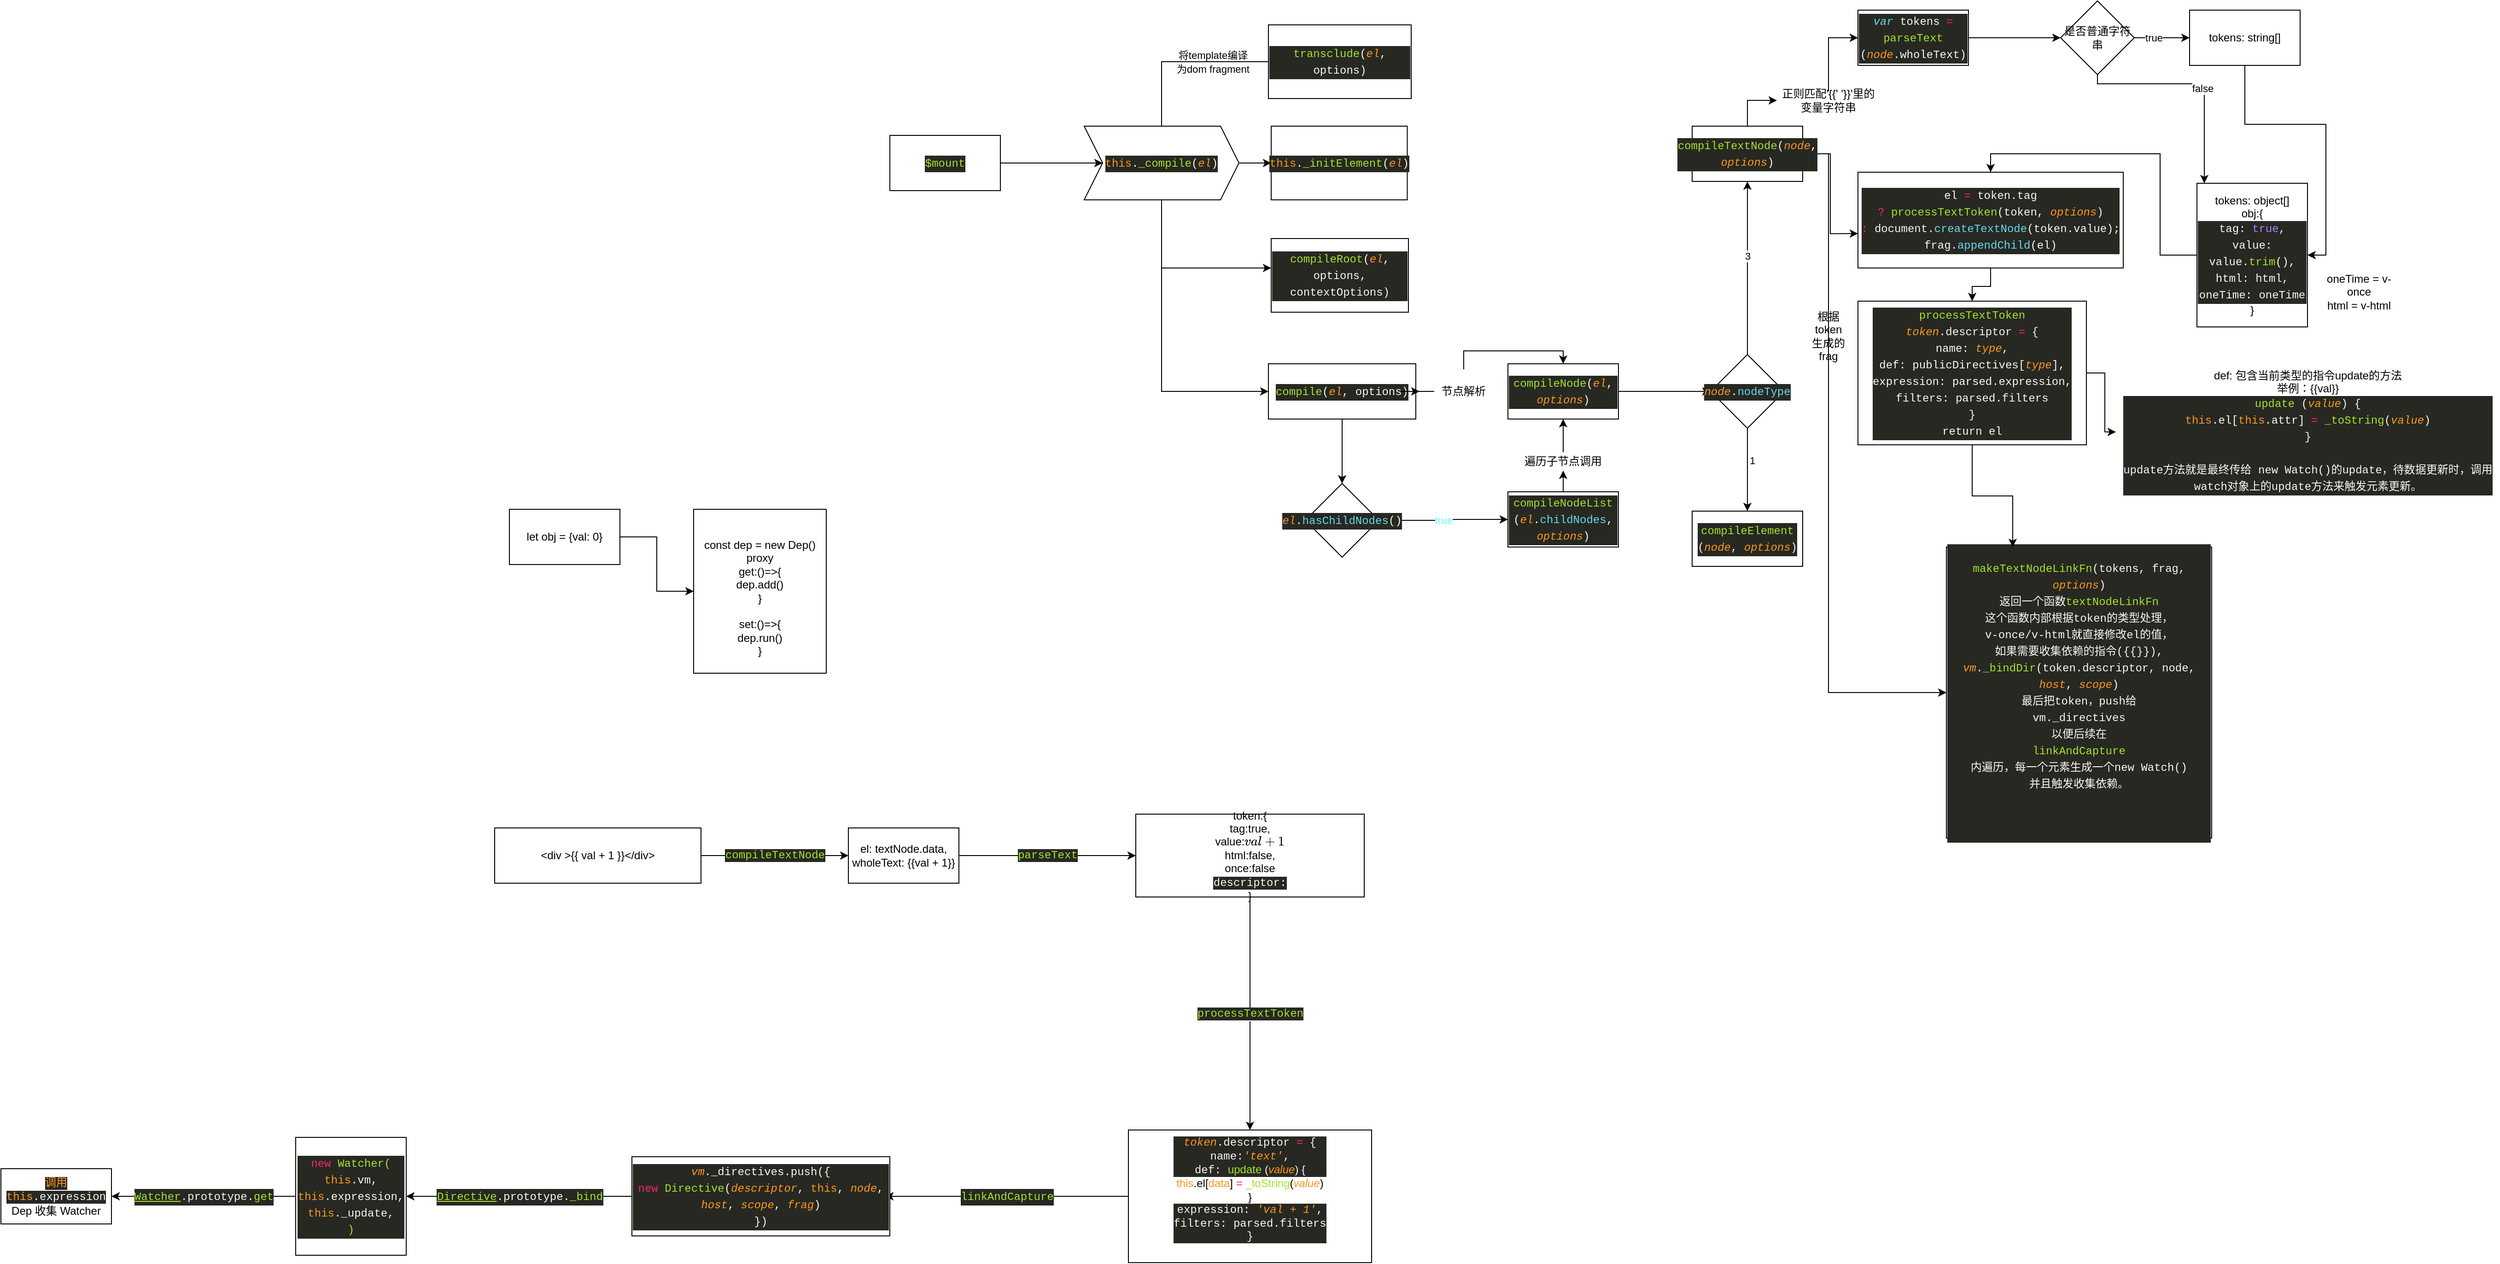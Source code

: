 <mxfile version="13.10.0" type="embed">
    <diagram id="cSnHNbQG6Irh7T65kbn5" name="第 1 页">
        <mxGraphModel dx="3856" dy="860" grid="1" gridSize="8" guides="1" tooltips="1" connect="1" arrows="1" fold="1" page="1" pageScale="1" pageWidth="827" pageHeight="1169" math="0" shadow="0">
            <root>
                <mxCell id="0"/>
                <mxCell id="1" parent="0"/>
                <mxCell id="6" value="" style="edgeStyle=orthogonalEdgeStyle;rounded=0;orthogonalLoop=1;jettySize=auto;html=1;" parent="1" source="4" target="5" edge="1">
                    <mxGeometry relative="1" as="geometry"/>
                </mxCell>
                <mxCell id="4" value="&lt;div style=&quot;color: rgb(248 , 248 , 242) ; background-color: rgb(39 , 40 , 34) ; font-family: &amp;#34;menlo&amp;#34; , &amp;#34;monaco&amp;#34; , &amp;#34;courier new&amp;#34; , monospace ; line-height: 18px&quot;&gt;&lt;span style=&quot;color: #a6e22e&quot;&gt;$mount&lt;/span&gt;&lt;/div&gt;" style="rounded=0;whiteSpace=wrap;html=1;" parent="1" vertex="1">
                    <mxGeometry x="-827" y="168" width="120" height="60" as="geometry"/>
                </mxCell>
                <mxCell id="16" value="" style="edgeStyle=orthogonalEdgeStyle;rounded=0;orthogonalLoop=1;jettySize=auto;html=1;entryX=0.5;entryY=0;entryDx=0;entryDy=0;" parent="1" source="5" target="7" edge="1">
                    <mxGeometry relative="1" as="geometry">
                        <Array as="points">
                            <mxPoint x="-532" y="88"/>
                        </Array>
                    </mxGeometry>
                </mxCell>
                <mxCell id="19" value="" style="edgeStyle=orthogonalEdgeStyle;rounded=0;orthogonalLoop=1;jettySize=auto;html=1;" parent="1" source="5" target="12" edge="1">
                    <mxGeometry relative="1" as="geometry">
                        <Array as="points">
                            <mxPoint x="-532" y="312"/>
                        </Array>
                    </mxGeometry>
                </mxCell>
                <mxCell id="29" style="edgeStyle=orthogonalEdgeStyle;rounded=0;orthogonalLoop=1;jettySize=auto;html=1;entryX=0;entryY=0.5;entryDx=0;entryDy=0;" parent="1" source="5" target="28" edge="1">
                    <mxGeometry relative="1" as="geometry">
                        <mxPoint x="-532" y="448" as="targetPoint"/>
                        <Array as="points">
                            <mxPoint x="-532" y="446"/>
                        </Array>
                    </mxGeometry>
                </mxCell>
                <mxCell id="31" style="edgeStyle=orthogonalEdgeStyle;rounded=0;orthogonalLoop=1;jettySize=auto;html=1;exitX=1;exitY=0.5;exitDx=0;exitDy=0;entryX=0;entryY=0.5;entryDx=0;entryDy=0;" parent="1" source="5" target="10" edge="1">
                    <mxGeometry relative="1" as="geometry"/>
                </mxCell>
                <mxCell id="5" value="&lt;div style=&quot;color: rgb(248 , 248 , 242) ; background-color: rgb(39 , 40 , 34) ; font-family: &amp;#34;menlo&amp;#34; , &amp;#34;monaco&amp;#34; , &amp;#34;courier new&amp;#34; , monospace ; line-height: 18px&quot;&gt;&lt;span style=&quot;color: #fd971f&quot;&gt;this&lt;/span&gt;.&lt;span style=&quot;color: #a6e22e&quot;&gt;_compile&lt;/span&gt;(&lt;span style=&quot;color: #fd971f ; font-style: italic&quot;&gt;el&lt;/span&gt;)&lt;/div&gt;" style="shape=step;perimeter=stepPerimeter;whiteSpace=wrap;html=1;fixedSize=1;rounded=0;align=center;" parent="1" vertex="1">
                    <mxGeometry x="-616" y="158" width="168" height="80" as="geometry"/>
                </mxCell>
                <mxCell id="7" value="&lt;div style=&quot;color: rgb(248 , 248 , 242) ; background-color: rgb(39 , 40 , 34) ; font-family: &amp;#34;menlo&amp;#34; , &amp;#34;monaco&amp;#34; , &amp;#34;courier new&amp;#34; , monospace ; line-height: 18px&quot;&gt;&lt;span style=&quot;color: #a6e22e&quot;&gt;transclude&lt;/span&gt;(&lt;span style=&quot;color: #fd971f ; font-style: italic&quot;&gt;el&lt;/span&gt;, options)&lt;/div&gt;" style="shape=step;perimeter=stepPerimeter;whiteSpace=wrap;html=1;fixedSize=1;rounded=0;size=-3;" parent="1" vertex="1">
                    <mxGeometry x="-416" y="48" width="155" height="80" as="geometry"/>
                </mxCell>
                <mxCell id="10" value="&lt;div style=&quot;color: rgb(248 , 248 , 242) ; background-color: rgb(39 , 40 , 34) ; font-family: &amp;#34;menlo&amp;#34; , &amp;#34;monaco&amp;#34; , &amp;#34;courier new&amp;#34; , monospace ; line-height: 18px&quot;&gt;&lt;span style=&quot;color: #fd971f&quot;&gt;this&lt;/span&gt;.&lt;span style=&quot;color: #a6e22e&quot;&gt;_initElement&lt;/span&gt;(&lt;span style=&quot;color: #fd971f ; font-style: italic&quot;&gt;el&lt;/span&gt;)&lt;/div&gt;" style="shape=step;perimeter=stepPerimeter;whiteSpace=wrap;html=1;fixedSize=1;rounded=0;size=-4.25;" parent="1" vertex="1">
                    <mxGeometry x="-413" y="158" width="147.75" height="80" as="geometry"/>
                </mxCell>
                <mxCell id="12" value="&lt;meta charset=&quot;utf-8&quot;&gt;&lt;div style=&quot;color: rgb(248, 248, 242); background-color: rgb(39, 40, 34); font-family: menlo, monaco, &amp;quot;courier new&amp;quot;, monospace; font-weight: normal; font-size: 12px; line-height: 18px;&quot;&gt;&lt;div&gt;&lt;span style=&quot;color: #a6e22e&quot;&gt;compileRoot&lt;/span&gt;&lt;span style=&quot;color: #f8f8f2&quot;&gt;(&lt;/span&gt;&lt;span style=&quot;color: #fd971f ; font-style: italic&quot;&gt;el&lt;/span&gt;&lt;span style=&quot;color: #f8f8f2&quot;&gt;, &lt;/span&gt;&lt;span style=&quot;color: #f8f8f2&quot;&gt;options&lt;/span&gt;&lt;span style=&quot;color: #f8f8f2&quot;&gt;, &lt;/span&gt;&lt;span style=&quot;color: #f8f8f2&quot;&gt;contextOptions&lt;/span&gt;&lt;span style=&quot;color: #f8f8f2&quot;&gt;)&lt;/span&gt;&lt;/div&gt;&lt;/div&gt;" style="shape=step;perimeter=stepPerimeter;whiteSpace=wrap;html=1;fixedSize=1;rounded=0;size=-12.25;" parent="1" vertex="1">
                    <mxGeometry x="-413" y="280" width="149" height="80" as="geometry"/>
                </mxCell>
                <mxCell id="33" value="" style="edgeStyle=orthogonalEdgeStyle;rounded=0;orthogonalLoop=1;jettySize=auto;html=1;" parent="1" source="43" target="32" edge="1">
                    <mxGeometry relative="1" as="geometry">
                        <Array as="points">
                            <mxPoint x="-204" y="402"/>
                            <mxPoint x="-96" y="402"/>
                        </Array>
                    </mxGeometry>
                </mxCell>
                <mxCell id="37" value="" style="edgeStyle=orthogonalEdgeStyle;rounded=0;orthogonalLoop=1;jettySize=auto;html=1;" parent="1" source="28" target="36" edge="1">
                    <mxGeometry relative="1" as="geometry"/>
                </mxCell>
                <mxCell id="28" value="&lt;div style=&quot;color: rgb(248 , 248 , 242) ; background-color: rgb(39 , 40 , 34) ; font-family: &amp;#34;menlo&amp;#34; , &amp;#34;monaco&amp;#34; , &amp;#34;courier new&amp;#34; , monospace ; line-height: 18px&quot;&gt;&lt;span style=&quot;color: #a6e22e&quot;&gt;compile&lt;/span&gt;(&lt;span style=&quot;color: #fd971f ; font-style: italic&quot;&gt;el&lt;/span&gt;, options)&lt;/div&gt;" style="whiteSpace=wrap;html=1;" parent="1" vertex="1">
                    <mxGeometry x="-416" y="416" width="160" height="60" as="geometry"/>
                </mxCell>
                <mxCell id="50" value="" style="edgeStyle=orthogonalEdgeStyle;rounded=0;orthogonalLoop=1;jettySize=auto;html=1;" parent="1" source="32" target="49" edge="1">
                    <mxGeometry relative="1" as="geometry"/>
                </mxCell>
                <mxCell id="32" value="&lt;meta charset=&quot;utf-8&quot;&gt;&lt;div style=&quot;color: rgb(248, 248, 242); background-color: rgb(39, 40, 34); font-family: menlo, monaco, &amp;quot;courier new&amp;quot;, monospace; font-weight: normal; font-size: 12px; line-height: 18px;&quot;&gt;&lt;div&gt;&lt;span style=&quot;color: #a6e22e&quot;&gt;compileNode&lt;/span&gt;&lt;span style=&quot;color: #f8f8f2&quot;&gt;(&lt;/span&gt;&lt;span style=&quot;color: #fd971f ; font-style: italic&quot;&gt;el&lt;/span&gt;&lt;span style=&quot;color: #f8f8f2&quot;&gt;, &lt;/span&gt;&lt;span style=&quot;color: #fd971f ; font-style: italic&quot;&gt;options&lt;/span&gt;&lt;span style=&quot;color: #f8f8f2&quot;&gt;)&lt;/span&gt;&lt;/div&gt;&lt;/div&gt;" style="whiteSpace=wrap;html=1;" parent="1" vertex="1">
                    <mxGeometry x="-156" y="416" width="120" height="60" as="geometry"/>
                </mxCell>
                <mxCell id="39" value="&lt;font color=&quot;#66ffff&quot;&gt;true&lt;/font&gt;" style="edgeStyle=orthogonalEdgeStyle;rounded=0;orthogonalLoop=1;jettySize=auto;html=1;" parent="1" source="36" target="38" edge="1">
                    <mxGeometry relative="1" as="geometry"/>
                </mxCell>
                <mxCell id="36" value="&lt;div style=&quot;color: rgb(248 , 248 , 242) ; background-color: rgb(39 , 40 , 34) ; font-family: &amp;#34;menlo&amp;#34; , &amp;#34;monaco&amp;#34; , &amp;#34;courier new&amp;#34; , monospace ; line-height: 18px&quot;&gt;&lt;span style=&quot;color: #fd971f ; font-style: italic&quot;&gt;el&lt;/span&gt;.&lt;span style=&quot;color: #66d9ef&quot;&gt;hasChildNodes&lt;/span&gt;()&lt;/div&gt;" style="rhombus;whiteSpace=wrap;html=1;" parent="1" vertex="1">
                    <mxGeometry x="-376" y="546" width="80" height="80" as="geometry"/>
                </mxCell>
                <mxCell id="40" value="" style="edgeStyle=orthogonalEdgeStyle;rounded=0;orthogonalLoop=1;jettySize=auto;html=1;" parent="1" source="41" target="32" edge="1">
                    <mxGeometry relative="1" as="geometry"/>
                </mxCell>
                <mxCell id="38" value="&lt;div style=&quot;color: rgb(248 , 248 , 242) ; background-color: rgb(39 , 40 , 34) ; font-family: &amp;#34;menlo&amp;#34; , &amp;#34;monaco&amp;#34; , &amp;#34;courier new&amp;#34; , monospace ; line-height: 18px&quot;&gt;&lt;span style=&quot;color: #a6e22e&quot;&gt;compileNodeList&lt;/span&gt;&lt;/div&gt;&lt;div style=&quot;color: rgb(248 , 248 , 242) ; background-color: rgb(39 , 40 , 34) ; font-family: &amp;#34;menlo&amp;#34; , &amp;#34;monaco&amp;#34; , &amp;#34;courier new&amp;#34; , monospace ; line-height: 18px&quot;&gt;(&lt;span style=&quot;color: #fd971f ; font-style: italic&quot;&gt;el&lt;/span&gt;.&lt;span style=&quot;color: #66d9ef&quot;&gt;childNodes&lt;/span&gt;, &lt;span style=&quot;color: #fd971f ; font-style: italic&quot;&gt;options&lt;/span&gt;)&lt;/div&gt;" style="whiteSpace=wrap;html=1;" parent="1" vertex="1">
                    <mxGeometry x="-156" y="555" width="120" height="60" as="geometry"/>
                </mxCell>
                <mxCell id="41" value="遍历子节点调用" style="text;html=1;strokeColor=none;fillColor=none;align=center;verticalAlign=middle;whiteSpace=wrap;rounded=0;" parent="1" vertex="1">
                    <mxGeometry x="-144" y="512" width="96" height="20" as="geometry"/>
                </mxCell>
                <mxCell id="42" value="" style="edgeStyle=orthogonalEdgeStyle;rounded=0;orthogonalLoop=1;jettySize=auto;html=1;" parent="1" source="38" target="41" edge="1">
                    <mxGeometry relative="1" as="geometry">
                        <mxPoint x="-96" y="555" as="sourcePoint"/>
                        <mxPoint x="-96" y="476" as="targetPoint"/>
                    </mxGeometry>
                </mxCell>
                <mxCell id="43" value="节点解析" style="text;html=1;strokeColor=none;fillColor=none;align=center;verticalAlign=middle;whiteSpace=wrap;rounded=0;" parent="1" vertex="1">
                    <mxGeometry x="-252" y="422" width="96" height="48" as="geometry"/>
                </mxCell>
                <mxCell id="44" value="" style="edgeStyle=orthogonalEdgeStyle;rounded=0;orthogonalLoop=1;jettySize=auto;html=1;" parent="1" source="28" target="43" edge="1">
                    <mxGeometry relative="1" as="geometry">
                        <mxPoint x="-256" y="446" as="sourcePoint"/>
                        <mxPoint x="-156" y="446" as="targetPoint"/>
                    </mxGeometry>
                </mxCell>
                <mxCell id="48" value="&lt;span style=&quot;font-size: 11px&quot;&gt;将template编译为dom fragment&lt;/span&gt;" style="text;html=1;strokeColor=none;fillColor=none;align=center;verticalAlign=middle;whiteSpace=wrap;rounded=0;" parent="1" vertex="1">
                    <mxGeometry x="-520" y="78" width="88" height="20" as="geometry"/>
                </mxCell>
                <mxCell id="52" value="" style="edgeStyle=orthogonalEdgeStyle;rounded=0;orthogonalLoop=1;jettySize=auto;html=1;" parent="1" source="49" target="51" edge="1">
                    <mxGeometry relative="1" as="geometry"/>
                </mxCell>
                <mxCell id="53" value="3" style="edgeLabel;html=1;align=center;verticalAlign=middle;resizable=0;points=[];" parent="52" vertex="1" connectable="0">
                    <mxGeometry x="0.14" relative="1" as="geometry">
                        <mxPoint as="offset"/>
                    </mxGeometry>
                </mxCell>
                <mxCell id="55" value="" style="edgeStyle=orthogonalEdgeStyle;rounded=0;orthogonalLoop=1;jettySize=auto;html=1;" parent="1" source="49" target="54" edge="1">
                    <mxGeometry relative="1" as="geometry"/>
                </mxCell>
                <mxCell id="56" value="1" style="edgeLabel;html=1;align=center;verticalAlign=middle;resizable=0;points=[];" parent="55" vertex="1" connectable="0">
                    <mxGeometry x="-0.235" y="5" relative="1" as="geometry">
                        <mxPoint as="offset"/>
                    </mxGeometry>
                </mxCell>
                <mxCell id="49" value="&lt;div style=&quot;color: rgb(248 , 248 , 242) ; background-color: rgb(39 , 40 , 34) ; font-family: &amp;#34;menlo&amp;#34; , &amp;#34;monaco&amp;#34; , &amp;#34;courier new&amp;#34; , monospace ; line-height: 18px&quot;&gt;&lt;span style=&quot;color: #fd971f ; font-style: italic&quot;&gt;node&lt;/span&gt;.&lt;span style=&quot;color: #66d9ef&quot;&gt;nodeType&lt;/span&gt;&lt;/div&gt;" style="rhombus;whiteSpace=wrap;html=1;" parent="1" vertex="1">
                    <mxGeometry x="64" y="406" width="80" height="80" as="geometry"/>
                </mxCell>
                <mxCell id="58" style="edgeStyle=orthogonalEdgeStyle;rounded=0;orthogonalLoop=1;jettySize=auto;html=1;entryX=0;entryY=0.5;entryDx=0;entryDy=0;" parent="1" source="60" target="57" edge="1">
                    <mxGeometry relative="1" as="geometry"/>
                </mxCell>
                <mxCell id="74" value="" style="edgeStyle=orthogonalEdgeStyle;rounded=0;orthogonalLoop=1;jettySize=auto;html=1;entryX=0;entryY=0.641;entryDx=0;entryDy=0;entryPerimeter=0;" parent="1" source="51" target="73" edge="1">
                    <mxGeometry relative="1" as="geometry">
                        <mxPoint x="232" y="272" as="targetPoint"/>
                    </mxGeometry>
                </mxCell>
                <mxCell id="81" style="edgeStyle=orthogonalEdgeStyle;rounded=0;orthogonalLoop=1;jettySize=auto;html=1;entryX=0;entryY=0.5;entryDx=0;entryDy=0;" parent="1" source="84" target="82" edge="1">
                    <mxGeometry relative="1" as="geometry">
                        <mxPoint x="224" y="352" as="targetPoint"/>
                        <Array as="points">
                            <mxPoint x="192" y="188"/>
                            <mxPoint x="192" y="773"/>
                        </Array>
                    </mxGeometry>
                </mxCell>
                <mxCell id="51" value="&lt;div style=&quot;color: rgb(248 , 248 , 242) ; background-color: rgb(39 , 40 , 34) ; font-family: &amp;#34;menlo&amp;#34; , &amp;#34;monaco&amp;#34; , &amp;#34;courier new&amp;#34; , monospace ; line-height: 18px&quot;&gt;&lt;span style=&quot;color: #a6e22e&quot;&gt;compileTextNode&lt;/span&gt;(&lt;span style=&quot;color: #fd971f ; font-style: italic&quot;&gt;node&lt;/span&gt;, &lt;span style=&quot;color: #fd971f ; font-style: italic&quot;&gt;options&lt;/span&gt;)&lt;/div&gt;" style="whiteSpace=wrap;html=1;" parent="1" vertex="1">
                    <mxGeometry x="44" y="158" width="120" height="60" as="geometry"/>
                </mxCell>
                <mxCell id="54" value="&lt;div style=&quot;color: rgb(248 , 248 , 242) ; background-color: rgb(39 , 40 , 34) ; font-family: &amp;#34;menlo&amp;#34; , &amp;#34;monaco&amp;#34; , &amp;#34;courier new&amp;#34; , monospace ; line-height: 18px&quot;&gt;&lt;span style=&quot;color: #a6e22e&quot;&gt;compileElement&lt;/span&gt;&lt;/div&gt;&lt;div style=&quot;color: rgb(248 , 248 , 242) ; background-color: rgb(39 , 40 , 34) ; font-family: &amp;#34;menlo&amp;#34; , &amp;#34;monaco&amp;#34; , &amp;#34;courier new&amp;#34; , monospace ; line-height: 18px&quot;&gt;(&lt;span style=&quot;color: #fd971f ; font-style: italic&quot;&gt;node&lt;/span&gt;, &lt;span style=&quot;color: #fd971f ; font-style: italic&quot;&gt;options&lt;/span&gt;)&lt;/div&gt;" style="whiteSpace=wrap;html=1;" parent="1" vertex="1">
                    <mxGeometry x="44" y="576" width="120" height="60" as="geometry"/>
                </mxCell>
                <mxCell id="64" value="" style="edgeStyle=orthogonalEdgeStyle;rounded=0;orthogonalLoop=1;jettySize=auto;html=1;" parent="1" source="57" target="63" edge="1">
                    <mxGeometry relative="1" as="geometry"/>
                </mxCell>
                <mxCell id="57" value="&lt;div style=&quot;color: rgb(248 , 248 , 242) ; background-color: rgb(39 , 40 , 34) ; font-family: &amp;#34;menlo&amp;#34; , &amp;#34;monaco&amp;#34; , &amp;#34;courier new&amp;#34; , monospace ; line-height: 18px&quot;&gt;&lt;span style=&quot;color: #66d9ef ; font-style: italic&quot;&gt;var&lt;/span&gt; tokens &lt;span style=&quot;color: #f92672&quot;&gt;=&lt;/span&gt; &lt;span style=&quot;color: #a6e22e&quot;&gt;parseText&lt;/span&gt;&lt;/div&gt;&lt;div style=&quot;color: rgb(248 , 248 , 242) ; background-color: rgb(39 , 40 , 34) ; font-family: &amp;#34;menlo&amp;#34; , &amp;#34;monaco&amp;#34; , &amp;#34;courier new&amp;#34; , monospace ; line-height: 18px&quot;&gt;(&lt;span style=&quot;color: #fd971f ; font-style: italic&quot;&gt;node&lt;/span&gt;.wholeText)&lt;/div&gt;" style="whiteSpace=wrap;html=1;" parent="1" vertex="1">
                    <mxGeometry x="224" y="32" width="120" height="60" as="geometry"/>
                </mxCell>
                <mxCell id="60" value="正则匹配'{{' '}}'里的变量字符串" style="text;html=1;strokeColor=none;fillColor=none;align=center;verticalAlign=middle;whiteSpace=wrap;rounded=0;" parent="1" vertex="1">
                    <mxGeometry x="136" y="120" width="112" height="20" as="geometry"/>
                </mxCell>
                <mxCell id="61" style="edgeStyle=orthogonalEdgeStyle;rounded=0;orthogonalLoop=1;jettySize=auto;html=1;entryX=0;entryY=0.5;entryDx=0;entryDy=0;" parent="1" source="51" target="60" edge="1">
                    <mxGeometry relative="1" as="geometry">
                        <mxPoint x="164" y="188" as="sourcePoint"/>
                        <mxPoint x="224" y="62.0" as="targetPoint"/>
                    </mxGeometry>
                </mxCell>
                <mxCell id="68" value="" style="edgeStyle=orthogonalEdgeStyle;rounded=0;orthogonalLoop=1;jettySize=auto;html=1;" parent="1" source="63" target="67" edge="1">
                    <mxGeometry relative="1" as="geometry"/>
                </mxCell>
                <mxCell id="71" value="true" style="edgeLabel;html=1;align=center;verticalAlign=middle;resizable=0;points=[];" parent="68" vertex="1" connectable="0">
                    <mxGeometry x="-0.308" relative="1" as="geometry">
                        <mxPoint as="offset"/>
                    </mxGeometry>
                </mxCell>
                <mxCell id="70" value="" style="edgeStyle=orthogonalEdgeStyle;rounded=0;orthogonalLoop=1;jettySize=auto;html=1;" parent="1" source="63" target="69" edge="1">
                    <mxGeometry relative="1" as="geometry">
                        <Array as="points">
                            <mxPoint x="484" y="112"/>
                            <mxPoint x="600" y="112"/>
                        </Array>
                    </mxGeometry>
                </mxCell>
                <mxCell id="72" value="false" style="edgeLabel;html=1;align=center;verticalAlign=middle;resizable=0;points=[];" parent="70" vertex="1" connectable="0">
                    <mxGeometry x="0.121" y="-2" relative="1" as="geometry">
                        <mxPoint as="offset"/>
                    </mxGeometry>
                </mxCell>
                <mxCell id="63" value="是否普通字符串" style="rhombus;whiteSpace=wrap;html=1;" parent="1" vertex="1">
                    <mxGeometry x="444" y="22" width="80" height="80" as="geometry"/>
                </mxCell>
                <mxCell id="77" style="edgeStyle=orthogonalEdgeStyle;rounded=0;orthogonalLoop=1;jettySize=auto;html=1;entryX=1;entryY=0.5;entryDx=0;entryDy=0;" parent="1" source="67" target="69" edge="1">
                    <mxGeometry relative="1" as="geometry"/>
                </mxCell>
                <mxCell id="67" value="tokens: string[]" style="whiteSpace=wrap;html=1;" parent="1" vertex="1">
                    <mxGeometry x="584" y="32" width="120" height="60" as="geometry"/>
                </mxCell>
                <mxCell id="78" style="edgeStyle=orthogonalEdgeStyle;rounded=0;orthogonalLoop=1;jettySize=auto;html=1;entryX=0.5;entryY=0;entryDx=0;entryDy=0;" parent="1" source="69" target="73" edge="1">
                    <mxGeometry relative="1" as="geometry"/>
                </mxCell>
                <mxCell id="69" value="tokens: object[]&lt;br&gt;obj:{&lt;br&gt;&lt;div style=&quot;color: rgb(248 , 248 , 242) ; background-color: rgb(39 , 40 , 34) ; font-family: &amp;#34;menlo&amp;#34; , &amp;#34;monaco&amp;#34; , &amp;#34;courier new&amp;#34; , monospace ; line-height: 18px&quot;&gt;&lt;div style=&quot;line-height: 18px&quot;&gt;&lt;div&gt;      tag: &lt;span style=&quot;color: #ae81ff&quot;&gt;true&lt;/span&gt;,&lt;/div&gt;&lt;div&gt;      value: value.&lt;span style=&quot;color: #a6e22e&quot;&gt;trim&lt;/span&gt;(),&lt;/div&gt;&lt;div&gt;      html: html,&lt;/div&gt;&lt;div&gt;      oneTime: oneTime&lt;/div&gt;&lt;/div&gt;&lt;/div&gt;}" style="whiteSpace=wrap;html=1;" parent="1" vertex="1">
                    <mxGeometry x="592" y="220" width="120" height="156" as="geometry"/>
                </mxCell>
                <mxCell id="89" value="" style="edgeStyle=orthogonalEdgeStyle;rounded=0;orthogonalLoop=1;jettySize=auto;html=1;" edge="1" parent="1" source="73" target="88">
                    <mxGeometry relative="1" as="geometry"/>
                </mxCell>
                <mxCell id="73" value="&lt;div style=&quot;color: rgb(248 , 248 , 242) ; background-color: rgb(39 , 40 , 34) ; font-family: &amp;#34;menlo&amp;#34; , &amp;#34;monaco&amp;#34; , &amp;#34;courier new&amp;#34; , monospace ; line-height: 18px&quot;&gt;&lt;div&gt;    el &lt;span style=&quot;color: #f92672&quot;&gt;=&lt;/span&gt; token.tag&lt;/div&gt;&lt;div&gt;      &lt;span style=&quot;color: #f92672&quot;&gt;?&lt;/span&gt; &lt;span style=&quot;color: #a6e22e&quot;&gt;processTextToken&lt;/span&gt;(token, &lt;span style=&quot;color: #fd971f ; font-style: italic&quot;&gt;options&lt;/span&gt;)&lt;/div&gt;&lt;/div&gt;&lt;div style=&quot;color: rgb(248 , 248 , 242) ; background-color: rgb(39 , 40 , 34) ; font-family: &amp;#34;menlo&amp;#34; , &amp;#34;monaco&amp;#34; , &amp;#34;courier new&amp;#34; , monospace ; line-height: 18px&quot;&gt;&lt;span style=&quot;font-family: &amp;#34;menlo&amp;#34; , &amp;#34;monaco&amp;#34; , &amp;#34;courier new&amp;#34; , monospace&quot;&gt;      &lt;/span&gt;&lt;span style=&quot;font-family: &amp;#34;menlo&amp;#34; , &amp;#34;monaco&amp;#34; , &amp;#34;courier new&amp;#34; , monospace ; color: rgb(249 , 38 , 114)&quot;&gt;:&lt;/span&gt;&lt;span style=&quot;font-family: &amp;#34;menlo&amp;#34; , &amp;#34;monaco&amp;#34; , &amp;#34;courier new&amp;#34; , monospace&quot;&gt; &lt;/span&gt;&lt;span style=&quot;font-family: &amp;#34;menlo&amp;#34; , &amp;#34;monaco&amp;#34; , &amp;#34;courier new&amp;#34; , monospace&quot;&gt;document&lt;/span&gt;&lt;span style=&quot;font-family: &amp;#34;menlo&amp;#34; , &amp;#34;monaco&amp;#34; , &amp;#34;courier new&amp;#34; , monospace&quot;&gt;.&lt;/span&gt;&lt;span style=&quot;font-family: &amp;#34;menlo&amp;#34; , &amp;#34;monaco&amp;#34; , &amp;#34;courier new&amp;#34; , monospace ; color: rgb(102 , 217 , 239)&quot;&gt;createTextNode&lt;/span&gt;&lt;span style=&quot;font-family: &amp;#34;menlo&amp;#34; , &amp;#34;monaco&amp;#34; , &amp;#34;courier new&amp;#34; , monospace&quot;&gt;(&lt;/span&gt;&lt;span style=&quot;font-family: &amp;#34;menlo&amp;#34; , &amp;#34;monaco&amp;#34; , &amp;#34;courier new&amp;#34; , monospace&quot;&gt;token&lt;/span&gt;&lt;span style=&quot;font-family: &amp;#34;menlo&amp;#34; , &amp;#34;monaco&amp;#34; , &amp;#34;courier new&amp;#34; , monospace&quot;&gt;.value)&lt;/span&gt;;&lt;br&gt;&lt;/div&gt;&lt;div style=&quot;color: rgb(248 , 248 , 242) ; background-color: rgb(39 , 40 , 34) ; font-family: &amp;#34;menlo&amp;#34; , &amp;#34;monaco&amp;#34; , &amp;#34;courier new&amp;#34; , monospace ; line-height: 18px&quot;&gt;&lt;div style=&quot;font-family: &amp;#34;menlo&amp;#34; , &amp;#34;monaco&amp;#34; , &amp;#34;courier new&amp;#34; , monospace ; line-height: 18px&quot;&gt;frag.&lt;span style=&quot;color: #66d9ef&quot;&gt;appendChild&lt;/span&gt;(el)&lt;/div&gt;&lt;/div&gt;" style="whiteSpace=wrap;html=1;" parent="1" vertex="1">
                    <mxGeometry x="224" y="208" width="288" height="104" as="geometry"/>
                </mxCell>
                <mxCell id="82" value="&lt;div style=&quot;color: rgb(248 , 248 , 242) ; background-color: rgb(39 , 40 , 34) ; font-family: &amp;#34;menlo&amp;#34; , &amp;#34;monaco&amp;#34; , &amp;#34;courier new&amp;#34; , monospace ; line-height: 18px&quot;&gt;&lt;span style=&quot;color: #a6e22e&quot;&gt;&lt;br&gt;&lt;/span&gt;&lt;/div&gt;&lt;div style=&quot;color: rgb(248 , 248 , 242) ; background-color: rgb(39 , 40 , 34) ; font-family: &amp;#34;menlo&amp;#34; , &amp;#34;monaco&amp;#34; , &amp;#34;courier new&amp;#34; , monospace ; line-height: 18px&quot;&gt;&lt;span style=&quot;color: #a6e22e&quot;&gt;makeTextNodeLinkFn&lt;/span&gt;(tokens, frag, &lt;span style=&quot;color: #fd971f ; font-style: italic&quot;&gt;options&lt;/span&gt;)&lt;/div&gt;&lt;div style=&quot;color: rgb(248 , 248 , 242) ; background-color: rgb(39 , 40 , 34) ; font-family: &amp;#34;menlo&amp;#34; , &amp;#34;monaco&amp;#34; , &amp;#34;courier new&amp;#34; , monospace ; line-height: 18px&quot;&gt;返回一个函数&lt;span style=&quot;color: rgb(166 , 226 , 46) ; font-family: &amp;#34;menlo&amp;#34; , &amp;#34;monaco&amp;#34; , &amp;#34;courier new&amp;#34; , monospace&quot;&gt;textNodeLinkFn&lt;/span&gt;&lt;/div&gt;&lt;div style=&quot;color: rgb(248 , 248 , 242) ; background-color: rgb(39 , 40 , 34) ; font-family: &amp;#34;menlo&amp;#34; , &amp;#34;monaco&amp;#34; , &amp;#34;courier new&amp;#34; , monospace ; line-height: 18px&quot;&gt;这个函数内部根据token的类型处理，&lt;/div&gt;&lt;div style=&quot;color: rgb(248 , 248 , 242) ; background-color: rgb(39 , 40 , 34) ; font-family: &amp;#34;menlo&amp;#34; , &amp;#34;monaco&amp;#34; , &amp;#34;courier new&amp;#34; , monospace ; line-height: 18px&quot;&gt;v-once/v-html就直接修改el的值，&lt;/div&gt;&lt;div style=&quot;color: rgb(248 , 248 , 242) ; background-color: rgb(39 , 40 , 34) ; font-family: &amp;#34;menlo&amp;#34; , &amp;#34;monaco&amp;#34; , &amp;#34;courier new&amp;#34; , monospace ; line-height: 18px&quot;&gt;如果需要收集依赖的指令({{}}),&lt;/div&gt;&lt;div style=&quot;color: rgb(248 , 248 , 242) ; background-color: rgb(39 , 40 , 34) ; font-family: &amp;#34;menlo&amp;#34; , &amp;#34;monaco&amp;#34; , &amp;#34;courier new&amp;#34; , monospace ; line-height: 18px&quot;&gt;&lt;div style=&quot;font-family: &amp;#34;menlo&amp;#34; , &amp;#34;monaco&amp;#34; , &amp;#34;courier new&amp;#34; , monospace ; line-height: 18px&quot;&gt;&lt;span style=&quot;color: #fd971f ; font-style: italic&quot;&gt;vm&lt;/span&gt;.&lt;span style=&quot;color: #a6e22e&quot;&gt;_bindDir&lt;/span&gt;(token.descriptor, node, &lt;span style=&quot;color: #fd971f ; font-style: italic&quot;&gt;host&lt;/span&gt;, &lt;span style=&quot;color: #fd971f ; font-style: italic&quot;&gt;scope&lt;/span&gt;)&lt;/div&gt;&lt;div style=&quot;font-family: &amp;#34;menlo&amp;#34; , &amp;#34;monaco&amp;#34; , &amp;#34;courier new&amp;#34; , monospace ; line-height: 18px&quot;&gt;最后把token，push给&lt;/div&gt;&lt;div style=&quot;font-family: &amp;#34;menlo&amp;#34; , &amp;#34;monaco&amp;#34; , &amp;#34;courier new&amp;#34; , monospace ; line-height: 18px&quot;&gt;&lt;div style=&quot;line-height: 18px&quot;&gt;vm._directives&lt;/div&gt;&lt;div style=&quot;line-height: 18px&quot;&gt;以便后续在&lt;/div&gt;&lt;div style=&quot;line-height: 18px&quot;&gt;&lt;div style=&quot;line-height: 18px&quot;&gt;&lt;span style=&quot;color: #a6e22e&quot;&gt;linkAndCapture&lt;/span&gt;&lt;/div&gt;&lt;div style=&quot;line-height: 18px&quot;&gt;内遍历，每一个元素生成一个new Watch()&lt;/div&gt;&lt;div style=&quot;line-height: 18px&quot;&gt;并且触发收集依赖。&lt;/div&gt;&lt;/div&gt;&lt;/div&gt;&lt;div style=&quot;font-family: &amp;#34;menlo&amp;#34; , &amp;#34;monaco&amp;#34; , &amp;#34;courier new&amp;#34; , monospace ; line-height: 18px&quot;&gt;&lt;br&gt;&lt;/div&gt;&lt;/div&gt;&lt;div style=&quot;color: rgb(248 , 248 , 242) ; background-color: rgb(39 , 40 , 34) ; font-family: &amp;#34;menlo&amp;#34; , &amp;#34;monaco&amp;#34; , &amp;#34;courier new&amp;#34; , monospace ; line-height: 18px&quot;&gt;&lt;br&gt;&lt;/div&gt;&lt;div style=&quot;color: rgb(248 , 248 , 242) ; background-color: rgb(39 , 40 , 34) ; font-family: &amp;#34;menlo&amp;#34; , &amp;#34;monaco&amp;#34; , &amp;#34;courier new&amp;#34; , monospace ; line-height: 18px&quot;&gt;&lt;br&gt;&lt;/div&gt;" style="whiteSpace=wrap;html=1;" parent="1" vertex="1">
                    <mxGeometry x="320" y="615" width="288" height="316" as="geometry"/>
                </mxCell>
                <mxCell id="85" value="oneTime = v-once&lt;br&gt;html = v-html" style="text;html=1;strokeColor=none;fillColor=none;align=center;verticalAlign=middle;whiteSpace=wrap;rounded=0;" parent="1" vertex="1">
                    <mxGeometry x="728" y="328" width="80" height="20" as="geometry"/>
                </mxCell>
                <mxCell id="90" value="" style="edgeStyle=orthogonalEdgeStyle;rounded=0;orthogonalLoop=1;jettySize=auto;html=1;entryX=0.25;entryY=0;entryDx=0;entryDy=0;" edge="1" parent="1" source="88" target="82">
                    <mxGeometry relative="1" as="geometry"/>
                </mxCell>
                <mxCell id="92" value="" style="edgeStyle=orthogonalEdgeStyle;rounded=0;orthogonalLoop=1;jettySize=auto;html=1;" edge="1" parent="1" source="88" target="91">
                    <mxGeometry relative="1" as="geometry"/>
                </mxCell>
                <mxCell id="88" value="&lt;div style=&quot;color: rgb(248 , 248 , 242) ; background-color: rgb(39 , 40 , 34) ; font-family: &amp;#34;menlo&amp;#34; , &amp;#34;monaco&amp;#34; , &amp;#34;courier new&amp;#34; , monospace ; line-height: 18px&quot;&gt;&lt;span style=&quot;color: #a6e22e&quot;&gt;processTextToken&lt;/span&gt;&lt;/div&gt;&lt;div style=&quot;color: rgb(248 , 248 , 242) ; background-color: rgb(39 , 40 , 34) ; font-family: &amp;#34;menlo&amp;#34; , &amp;#34;monaco&amp;#34; , &amp;#34;courier new&amp;#34; , monospace ; line-height: 18px&quot;&gt;&lt;div style=&quot;line-height: 18px&quot;&gt;&lt;div&gt;    &lt;span style=&quot;color: #fd971f ; font-style: italic&quot;&gt;token&lt;/span&gt;.descriptor &lt;span style=&quot;color: #f92672&quot;&gt;=&lt;/span&gt; {&lt;/div&gt;&lt;div&gt;      name: &lt;span style=&quot;color: #fd971f ; font-style: italic&quot;&gt;type&lt;/span&gt;,&lt;/div&gt;&lt;div&gt;      def: publicDirectives[&lt;span style=&quot;color: #fd971f ; font-style: italic&quot;&gt;type&lt;/span&gt;],&lt;/div&gt;&lt;div&gt;      expression: parsed.expression,&lt;/div&gt;&lt;div&gt;      filters: parsed.filters&lt;/div&gt;&lt;div&gt;    }&lt;/div&gt;&lt;div&gt;return el&lt;/div&gt;&lt;/div&gt;&lt;/div&gt;" style="whiteSpace=wrap;html=1;" vertex="1" parent="1">
                    <mxGeometry x="224" y="348" width="248" height="156" as="geometry"/>
                </mxCell>
                <mxCell id="91" value="def: 包含当前类型的指令update的方法&lt;br&gt;举例：{{val}}&lt;span style=&quot;background-color: rgb(39 , 40 , 34) ; color: rgb(248 , 248 , 242) ; font-family: &amp;#34;menlo&amp;#34; , &amp;#34;monaco&amp;#34; , &amp;#34;courier new&amp;#34; , monospace&quot;&gt;&lt;br&gt;&lt;/span&gt;&lt;div style=&quot;color: rgb(248 , 248 , 242) ; background-color: rgb(39 , 40 , 34) ; font-family: &amp;#34;menlo&amp;#34; , &amp;#34;monaco&amp;#34; , &amp;#34;courier new&amp;#34; , monospace ; line-height: 18px&quot;&gt;&lt;div&gt;  &lt;span style=&quot;color: #a6e22e&quot;&gt;update&lt;/span&gt; (&lt;span style=&quot;color: #fd971f ; font-style: italic&quot;&gt;value&lt;/span&gt;) {&lt;/div&gt;&lt;div&gt;    &lt;span style=&quot;color: #fd971f&quot;&gt;this&lt;/span&gt;.el[&lt;span style=&quot;color: #fd971f&quot;&gt;this&lt;/span&gt;.attr] &lt;span style=&quot;color: #f92672&quot;&gt;=&lt;/span&gt; &lt;span style=&quot;color: #a6e22e&quot;&gt;_toString&lt;/span&gt;(&lt;span style=&quot;color: #fd971f ; font-style: italic&quot;&gt;value&lt;/span&gt;)&lt;/div&gt;&lt;div&gt;  }&lt;/div&gt;&lt;div&gt;&lt;br&gt;&lt;/div&gt;&lt;div&gt;update方法就是最终传给 new Watch()的update，待数据更新时，调用&lt;/div&gt;&lt;div&gt;watch对象上的update方法来触发元素更新。&lt;/div&gt;&lt;/div&gt;" style="text;html=1;align=center;verticalAlign=middle;resizable=0;points=[];autosize=1;" vertex="1" parent="1">
                    <mxGeometry x="504" y="414" width="416" height="152" as="geometry"/>
                </mxCell>
                <mxCell id="98" value="&lt;meta charset=&quot;utf-8&quot;&gt;&lt;span style=&quot;color: rgb(166, 226, 46); font-family: menlo, monaco, &amp;quot;courier new&amp;quot;, monospace; font-size: 12px; font-style: normal; font-weight: 400; letter-spacing: normal; text-align: center; text-indent: 0px; text-transform: none; word-spacing: 0px; background-color: rgb(39, 40, 34); display: inline; float: none;&quot;&gt;compileTextNode&lt;/span&gt;" style="edgeStyle=orthogonalEdgeStyle;rounded=0;orthogonalLoop=1;jettySize=auto;html=1;" edge="1" parent="1" source="93" target="97">
                    <mxGeometry relative="1" as="geometry"/>
                </mxCell>
                <mxCell id="93" value="&amp;lt;div &amp;gt;{{ val + 1 }}&amp;lt;/div&amp;gt;" style="whiteSpace=wrap;html=1;" vertex="1" parent="1">
                    <mxGeometry x="-1256" y="920" width="224" height="60" as="geometry"/>
                </mxCell>
                <mxCell id="96" value="" style="edgeStyle=orthogonalEdgeStyle;rounded=0;orthogonalLoop=1;jettySize=auto;html=1;" edge="1" parent="1" source="94" target="95">
                    <mxGeometry relative="1" as="geometry"/>
                </mxCell>
                <mxCell id="94" value="let obj = {val: 0}" style="whiteSpace=wrap;html=1;" vertex="1" parent="1">
                    <mxGeometry x="-1240" y="574" width="120" height="60" as="geometry"/>
                </mxCell>
                <mxCell id="95" value="&lt;br&gt;const dep = new Dep()&lt;br&gt;proxy&lt;br&gt;get:()=&amp;gt;{&lt;br&gt;dep.add()&lt;br&gt;}&lt;br&gt;&lt;br&gt;set:()=&amp;gt;{&lt;br&gt;dep.run()&lt;br&gt;}" style="whiteSpace=wrap;html=1;" vertex="1" parent="1">
                    <mxGeometry x="-1040" y="574" width="144" height="178" as="geometry"/>
                </mxCell>
                <mxCell id="100" value="&lt;meta charset=&quot;utf-8&quot;&gt;&lt;span style=&quot;color: rgb(166, 226, 46); font-family: menlo, monaco, &amp;quot;courier new&amp;quot;, monospace; font-size: 12px; font-style: normal; font-weight: 400; letter-spacing: normal; text-align: center; text-indent: 0px; text-transform: none; word-spacing: 0px; background-color: rgb(39, 40, 34); display: inline; float: none;&quot;&gt;parseText&lt;/span&gt;" style="edgeStyle=orthogonalEdgeStyle;rounded=0;orthogonalLoop=1;jettySize=auto;html=1;" edge="1" parent="1" source="97" target="99">
                    <mxGeometry relative="1" as="geometry"/>
                </mxCell>
                <mxCell id="97" value="el: textNode.data,&lt;br&gt;wholeText: {{val + 1}}" style="whiteSpace=wrap;html=1;" vertex="1" parent="1">
                    <mxGeometry x="-872" y="920" width="120" height="60" as="geometry"/>
                </mxCell>
                <mxCell id="102" value="&lt;meta charset=&quot;utf-8&quot;&gt;&lt;span style=&quot;color: rgb(166, 226, 46); font-family: menlo, monaco, &amp;quot;courier new&amp;quot;, monospace; font-size: 12px; font-style: normal; font-weight: 400; letter-spacing: normal; text-align: center; text-indent: 0px; text-transform: none; word-spacing: 0px; background-color: rgb(39, 40, 34); display: inline; float: none;&quot;&gt;processTextToken&lt;/span&gt;" style="edgeStyle=orthogonalEdgeStyle;rounded=0;orthogonalLoop=1;jettySize=auto;html=1;" edge="1" parent="1" source="99" target="101">
                    <mxGeometry relative="1" as="geometry"/>
                </mxCell>
                <mxCell id="99" value="token:{&lt;br&gt;tag:true,&lt;br&gt;value:`val + 1`&lt;br&gt;html:false,&lt;br&gt;once:false&lt;br&gt;&lt;span style=&quot;color: rgb(248 , 248 , 242) ; font-family: &amp;#34;menlo&amp;#34; , &amp;#34;monaco&amp;#34; , &amp;#34;courier new&amp;#34; , monospace ; background-color: rgb(39 , 40 , 34)&quot;&gt;descriptor:&lt;/span&gt;&lt;br&gt;}" style="whiteSpace=wrap;html=1;" vertex="1" parent="1">
                    <mxGeometry x="-560" y="905" width="248" height="90" as="geometry"/>
                </mxCell>
                <mxCell id="110" value="&lt;meta charset=&quot;utf-8&quot;&gt;&lt;div style=&quot;color: rgb(248, 248, 242); background-color: rgb(39, 40, 34); font-family: menlo, monaco, &amp;quot;courier new&amp;quot;, monospace; font-weight: normal; font-size: 12px; line-height: 18px;&quot;&gt;&lt;div&gt;&lt;span style=&quot;color: #a6e22e&quot;&gt;linkAndCapture&lt;/span&gt;&lt;/div&gt;&lt;/div&gt;" style="edgeStyle=orthogonalEdgeStyle;rounded=0;orthogonalLoop=1;jettySize=auto;html=1;" edge="1" parent="1" source="101">
                    <mxGeometry relative="1" as="geometry">
                        <mxPoint x="-832" y="1320" as="targetPoint"/>
                    </mxGeometry>
                </mxCell>
                <mxCell id="101" value="&lt;div style=&quot;color: rgb(248 , 248 , 242) ; font-family: &amp;#34;menlo&amp;#34; , &amp;#34;monaco&amp;#34; , &amp;#34;courier new&amp;#34; , monospace ; background-color: rgb(39 , 40 , 34)&quot;&gt;&lt;span style=&quot;color: rgb(253 , 151 , 31) ; font-style: italic&quot;&gt;token&lt;/span&gt;.descriptor&amp;nbsp;&lt;span style=&quot;color: rgb(249 , 38 , 114)&quot;&gt;=&lt;/span&gt;&amp;nbsp;{&lt;/div&gt;&lt;div style=&quot;font-family: &amp;#34;menlo&amp;#34; , &amp;#34;monaco&amp;#34; , &amp;#34;courier new&amp;#34; , monospace ; background-color: rgb(39 , 40 , 34)&quot;&gt;&lt;span style=&quot;color: rgb(248 , 248 , 242)&quot;&gt;name:&lt;/span&gt;&lt;font color=&quot;#fd971f&quot;&gt;&lt;i&gt;'text'&lt;/i&gt;&lt;/font&gt;&lt;font color=&quot;#f8f8f2&quot;&gt;,&lt;/font&gt;&lt;/div&gt;&lt;div style=&quot;color: rgb(248 , 248 , 242) ; font-family: &amp;#34;menlo&amp;#34; , &amp;#34;monaco&amp;#34; , &amp;#34;courier new&amp;#34; , monospace ; background-color: rgb(39 , 40 , 34)&quot;&gt;def:&amp;nbsp;&lt;span style=&quot;font-family: &amp;#34;helvetica&amp;#34; ; color: rgb(166 , 226 , 46)&quot;&gt;update&lt;/span&gt;&lt;span style=&quot;color: rgb(240 , 240 , 240) ; font-family: &amp;#34;helvetica&amp;#34;&quot;&gt;&amp;nbsp;&lt;/span&gt;&lt;span style=&quot;color: rgb(240 , 240 , 240) ; font-family: &amp;#34;helvetica&amp;#34;&quot;&gt;(&lt;/span&gt;&lt;span style=&quot;font-family: &amp;#34;helvetica&amp;#34; ; color: rgb(253 , 151 , 31) ; font-style: italic&quot;&gt;value&lt;/span&gt;&lt;span style=&quot;color: rgb(240 , 240 , 240) ; font-family: &amp;#34;helvetica&amp;#34;&quot;&gt;) {&lt;/span&gt;&lt;/div&gt;&lt;div&gt;&lt;span style=&quot;color: rgb(253 , 151 , 31)&quot;&gt;this&lt;/span&gt;.el[&lt;font color=&quot;#fd971f&quot;&gt;data&lt;/font&gt;]&amp;nbsp;&lt;span style=&quot;color: rgb(249 , 38 , 114)&quot;&gt;=&lt;/span&gt;&amp;nbsp;&lt;span style=&quot;color: rgb(166 , 226 , 46)&quot;&gt;_toString&lt;/span&gt;(&lt;span style=&quot;color: rgb(253 , 151 , 31) ; font-style: italic&quot;&gt;value&lt;/span&gt;)&lt;/div&gt;&lt;div&gt;}&lt;/div&gt;&lt;div style=&quot;color: rgb(248 , 248 , 242) ; font-family: &amp;#34;menlo&amp;#34; , &amp;#34;monaco&amp;#34; , &amp;#34;courier new&amp;#34; , monospace ; background-color: rgb(39 , 40 , 34)&quot;&gt;expression:&amp;nbsp;&lt;i style=&quot;color: rgb(253 , 151 , 31)&quot;&gt;'val + 1'&lt;/i&gt;,&lt;/div&gt;&lt;div style=&quot;color: rgb(248 , 248 , 242) ; font-family: &amp;#34;menlo&amp;#34; , &amp;#34;monaco&amp;#34; , &amp;#34;courier new&amp;#34; , monospace ; background-color: rgb(39 , 40 , 34)&quot;&gt;filters: parsed.filters&lt;/div&gt;&lt;div style=&quot;color: rgb(248 , 248 , 242) ; font-family: &amp;#34;menlo&amp;#34; , &amp;#34;monaco&amp;#34; , &amp;#34;courier new&amp;#34; , monospace ; background-color: rgb(39 , 40 , 34)&quot;&gt;}&lt;/div&gt;&lt;div&gt;&lt;br&gt;&lt;/div&gt;" style="whiteSpace=wrap;html=1;" vertex="1" parent="1">
                    <mxGeometry x="-568" y="1248" width="264" height="144" as="geometry"/>
                </mxCell>
                <mxCell id="84" value="根据token生成的frag" style="text;html=1;strokeColor=none;fillColor=none;align=center;verticalAlign=middle;whiteSpace=wrap;rounded=0;" parent="1" vertex="1">
                    <mxGeometry x="172" y="376" width="40" height="20" as="geometry"/>
                </mxCell>
                <mxCell id="112" value="&lt;meta charset=&quot;utf-8&quot;&gt;&lt;div style=&quot;color: rgb(248, 248, 242); background-color: rgb(39, 40, 34); font-family: menlo, monaco, &amp;quot;courier new&amp;quot;, monospace; font-weight: normal; font-size: 12px; line-height: 18px;&quot;&gt;&lt;div&gt;&lt;span style=&quot;color: #a6e22e ; text-decoration: underline&quot;&gt;Directive&lt;/span&gt;&lt;span style=&quot;color: #f8f8f2&quot;&gt;.&lt;/span&gt;&lt;span style=&quot;color: #f8f8f2&quot;&gt;prototype&lt;/span&gt;&lt;span style=&quot;color: #f8f8f2&quot;&gt;.&lt;/span&gt;&lt;span style=&quot;color: #a6e22e&quot;&gt;_bind&lt;/span&gt;&lt;/div&gt;&lt;/div&gt;" style="edgeStyle=orthogonalEdgeStyle;rounded=0;orthogonalLoop=1;jettySize=auto;html=1;" edge="1" parent="1" source="105" target="111">
                    <mxGeometry relative="1" as="geometry"/>
                </mxCell>
                <mxCell id="105" value="&lt;div style=&quot;color: rgb(248 , 248 , 242) ; background-color: rgb(39 , 40 , 34) ; font-family: &amp;#34;menlo&amp;#34; , &amp;#34;monaco&amp;#34; , &amp;#34;courier new&amp;#34; , monospace ; line-height: 18px&quot;&gt;&lt;span style=&quot;color: #fd971f ; font-style: italic&quot;&gt;vm&lt;/span&gt;._directives.push({&lt;/div&gt;&lt;div style=&quot;color: rgb(248 , 248 , 242) ; background-color: rgb(39 , 40 , 34) ; font-family: &amp;#34;menlo&amp;#34; , &amp;#34;monaco&amp;#34; , &amp;#34;courier new&amp;#34; , monospace ; line-height: 18px&quot;&gt;&lt;div style=&quot;font-family: &amp;#34;menlo&amp;#34; , &amp;#34;monaco&amp;#34; , &amp;#34;courier new&amp;#34; , monospace ; line-height: 18px&quot;&gt;&lt;span style=&quot;color: #f92672&quot;&gt;new&lt;/span&gt; &lt;span style=&quot;color: rgb(166 , 226 , 46)&quot;&gt;Directive&lt;/span&gt;(&lt;span style=&quot;color: #fd971f ; font-style: italic&quot;&gt;descriptor&lt;/span&gt;, &lt;span style=&quot;color: #fd971f&quot;&gt;this&lt;/span&gt;, &lt;span style=&quot;color: #fd971f ; font-style: italic&quot;&gt;node&lt;/span&gt;, &lt;span style=&quot;color: #fd971f ; font-style: italic&quot;&gt;host&lt;/span&gt;, &lt;span style=&quot;color: #fd971f ; font-style: italic&quot;&gt;scope&lt;/span&gt;, &lt;span style=&quot;color: #fd971f ; font-style: italic&quot;&gt;frag&lt;/span&gt;)&lt;/div&gt;&lt;/div&gt;&lt;div style=&quot;color: rgb(248 , 248 , 242) ; background-color: rgb(39 , 40 , 34) ; font-family: &amp;#34;menlo&amp;#34; , &amp;#34;monaco&amp;#34; , &amp;#34;courier new&amp;#34; , monospace ; line-height: 18px&quot;&gt;})&lt;/div&gt;" style="whiteSpace=wrap;html=1;" vertex="1" parent="1">
                    <mxGeometry x="-1107" y="1277" width="280" height="86" as="geometry"/>
                </mxCell>
                <mxCell id="114" value="&lt;meta charset=&quot;utf-8&quot;&gt;&lt;div style=&quot;color: rgb(248, 248, 242); background-color: rgb(39, 40, 34); font-family: menlo, monaco, &amp;quot;courier new&amp;quot;, monospace; font-weight: normal; font-size: 12px; line-height: 18px;&quot;&gt;&lt;div&gt;&lt;span style=&quot;color: #a6e22e ; text-decoration: underline&quot;&gt;Watcher&lt;/span&gt;&lt;span style=&quot;color: #f8f8f2&quot;&gt;.&lt;/span&gt;&lt;span style=&quot;color: #f8f8f2&quot;&gt;prototype&lt;/span&gt;&lt;span style=&quot;color: #f8f8f2&quot;&gt;.&lt;/span&gt;&lt;span style=&quot;color: #a6e22e&quot;&gt;get&lt;/span&gt;&lt;/div&gt;&lt;/div&gt;" style="edgeStyle=orthogonalEdgeStyle;rounded=0;orthogonalLoop=1;jettySize=auto;html=1;" edge="1" parent="1" source="111" target="113">
                    <mxGeometry relative="1" as="geometry"/>
                </mxCell>
                <mxCell id="111" value="&lt;div style=&quot;color: rgb(248 , 248 , 242) ; background-color: rgb(39 , 40 , 34) ; font-family: &amp;#34;menlo&amp;#34; , &amp;#34;monaco&amp;#34; , &amp;#34;courier new&amp;#34; , monospace ; line-height: 18px&quot;&gt;&lt;span style=&quot;color: #f92672&quot;&gt;new&lt;/span&gt; &lt;span style=&quot;color: rgb(166 , 226 , 46)&quot;&gt;Watcher(&lt;/span&gt;&lt;/div&gt;&lt;div style=&quot;color: rgb(248 , 248 , 242) ; background-color: rgb(39 , 40 , 34) ; font-family: &amp;#34;menlo&amp;#34; , &amp;#34;monaco&amp;#34; , &amp;#34;courier new&amp;#34; , monospace ; line-height: 18px&quot;&gt;&lt;span style=&quot;font-family: &amp;#34;menlo&amp;#34; , &amp;#34;monaco&amp;#34; , &amp;#34;courier new&amp;#34; , monospace ; color: rgb(253 , 151 , 31)&quot;&gt;this&lt;/span&gt;&lt;span style=&quot;font-family: &amp;#34;menlo&amp;#34; , &amp;#34;monaco&amp;#34; , &amp;#34;courier new&amp;#34; , monospace&quot;&gt;.vm,&lt;/span&gt;&lt;/div&gt;&lt;div style=&quot;color: rgb(248 , 248 , 242) ; background-color: rgb(39 , 40 , 34) ; font-family: &amp;#34;menlo&amp;#34; , &amp;#34;monaco&amp;#34; , &amp;#34;courier new&amp;#34; , monospace ; line-height: 18px&quot;&gt;&lt;div&gt;      &lt;span style=&quot;color: #fd971f&quot;&gt;this&lt;/span&gt;.expression,&lt;/div&gt;&lt;/div&gt;&lt;div style=&quot;color: rgb(248 , 248 , 242) ; background-color: rgb(39 , 40 , 34) ; font-family: &amp;#34;menlo&amp;#34; , &amp;#34;monaco&amp;#34; , &amp;#34;courier new&amp;#34; , monospace ; line-height: 18px&quot;&gt;&lt;span style=&quot;font-family: &amp;#34;menlo&amp;#34; , &amp;#34;monaco&amp;#34; , &amp;#34;courier new&amp;#34; , monospace&quot;&gt;      &lt;/span&gt;&lt;span style=&quot;font-family: &amp;#34;menlo&amp;#34; , &amp;#34;monaco&amp;#34; , &amp;#34;courier new&amp;#34; , monospace ; color: rgb(253 , 151 , 31)&quot;&gt;this&lt;/span&gt;&lt;span style=&quot;font-family: &amp;#34;menlo&amp;#34; , &amp;#34;monaco&amp;#34; , &amp;#34;courier new&amp;#34; , monospace&quot;&gt;._update,&lt;/span&gt;&lt;/div&gt;&lt;div style=&quot;color: rgb(248 , 248 , 242) ; background-color: rgb(39 , 40 , 34) ; font-family: &amp;#34;menlo&amp;#34; , &amp;#34;monaco&amp;#34; , &amp;#34;courier new&amp;#34; , monospace ; line-height: 18px&quot;&gt;&lt;span style=&quot;color: rgb(166 , 226 , 46)&quot;&gt;)&lt;/span&gt;&lt;/div&gt;" style="whiteSpace=wrap;html=1;" vertex="1" parent="1">
                    <mxGeometry x="-1472" y="1256" width="120" height="128" as="geometry"/>
                </mxCell>
                <mxCell id="113" value="&lt;span style=&quot;font-family: &amp;#34;menlo&amp;#34; , &amp;#34;monaco&amp;#34; , &amp;#34;courier new&amp;#34; , monospace ; background-color: rgb(39 , 40 , 34) ; color: rgb(253 , 151 , 31)&quot;&gt;调用&lt;br&gt;this&lt;/span&gt;&lt;span style=&quot;color: rgb(248 , 248 , 242) ; font-family: &amp;#34;menlo&amp;#34; , &amp;#34;monaco&amp;#34; , &amp;#34;courier new&amp;#34; , monospace ; background-color: rgb(39 , 40 , 34)&quot;&gt;.expression&lt;/span&gt;&lt;br&gt;Dep 收集 Watcher" style="whiteSpace=wrap;html=1;" vertex="1" parent="1">
                    <mxGeometry x="-1792" y="1290" width="120" height="60" as="geometry"/>
                </mxCell>
            </root>
        </mxGraphModel>
    </diagram>
</mxfile>